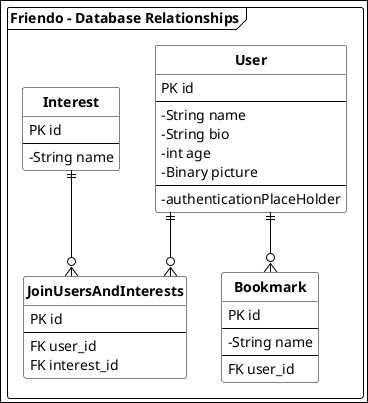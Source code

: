 @startuml

'''''''''''''
'  Styling  '
'''''''''''''

' Theme configuration ===========================================
!if (%not(%variable_exists("$font")))
!$font = "Helvetica"
!endif

' Global skinparams =========================================
skinparam BackgroundColor White 
skinparam Shadowing false
skinparam lineType ortho
hide empty members
hide circle

skinparam Default {
  FontName $font
  FontColor Black
}

skinparam Diagram {
  BorderColor Black
}

skinparam Arrow {
  Color Black
  FontColor Black
  FontStyle Italic
}

skinparam Package {
  FontColor Black
  BackgroundColor White
  BorderColor Black
}

' Usecase ===============================================
skinparam Usecase {
  BackgroundColor White
  BorderColor Black
  FontColor Black
}

skinparam Actor {
  BackgroundColor White
  BorderColor Black
  FontColor Black
}

' Class ===============================================
skinparam CircledCharacter {
  FontName $font
  FontColor Black
  FontSize 12
  Radius 8
}

skinparam Class {
  BackgroundColor White
  BorderColor Black
  FontColor Black
  FontStyle Bold
  hide circle

  Attribute {
    FontColor Black
    IconSize 0
  }
}


'''''''''''''''''''''''
'   Home/Main Screen  '
'''''''''''''''''''''''
package "Friendo - Database Relationships" <<Frame>> {


entity "User" as user {
  PK id
  --
  - String name
  - String bio
  - int age
  - Binary picture
  --
  - authenticationPlaceHolder
}

entity "Interest" as interest {
  PK id
  --
  - String name
}

entity "Bookmark" as bookmark {
  PK id
  --
  - String name
  --
  FK user_id
}

entity "JoinUsersAndInterests" as joinUsersAndInterests {
  PK id
  --
  FK user_id
  FK interest_id
}


user ||--o{ joinUsersAndInterests
interest ||--o{ joinUsersAndInterests
user ||--o{ bookmark

@enduml
